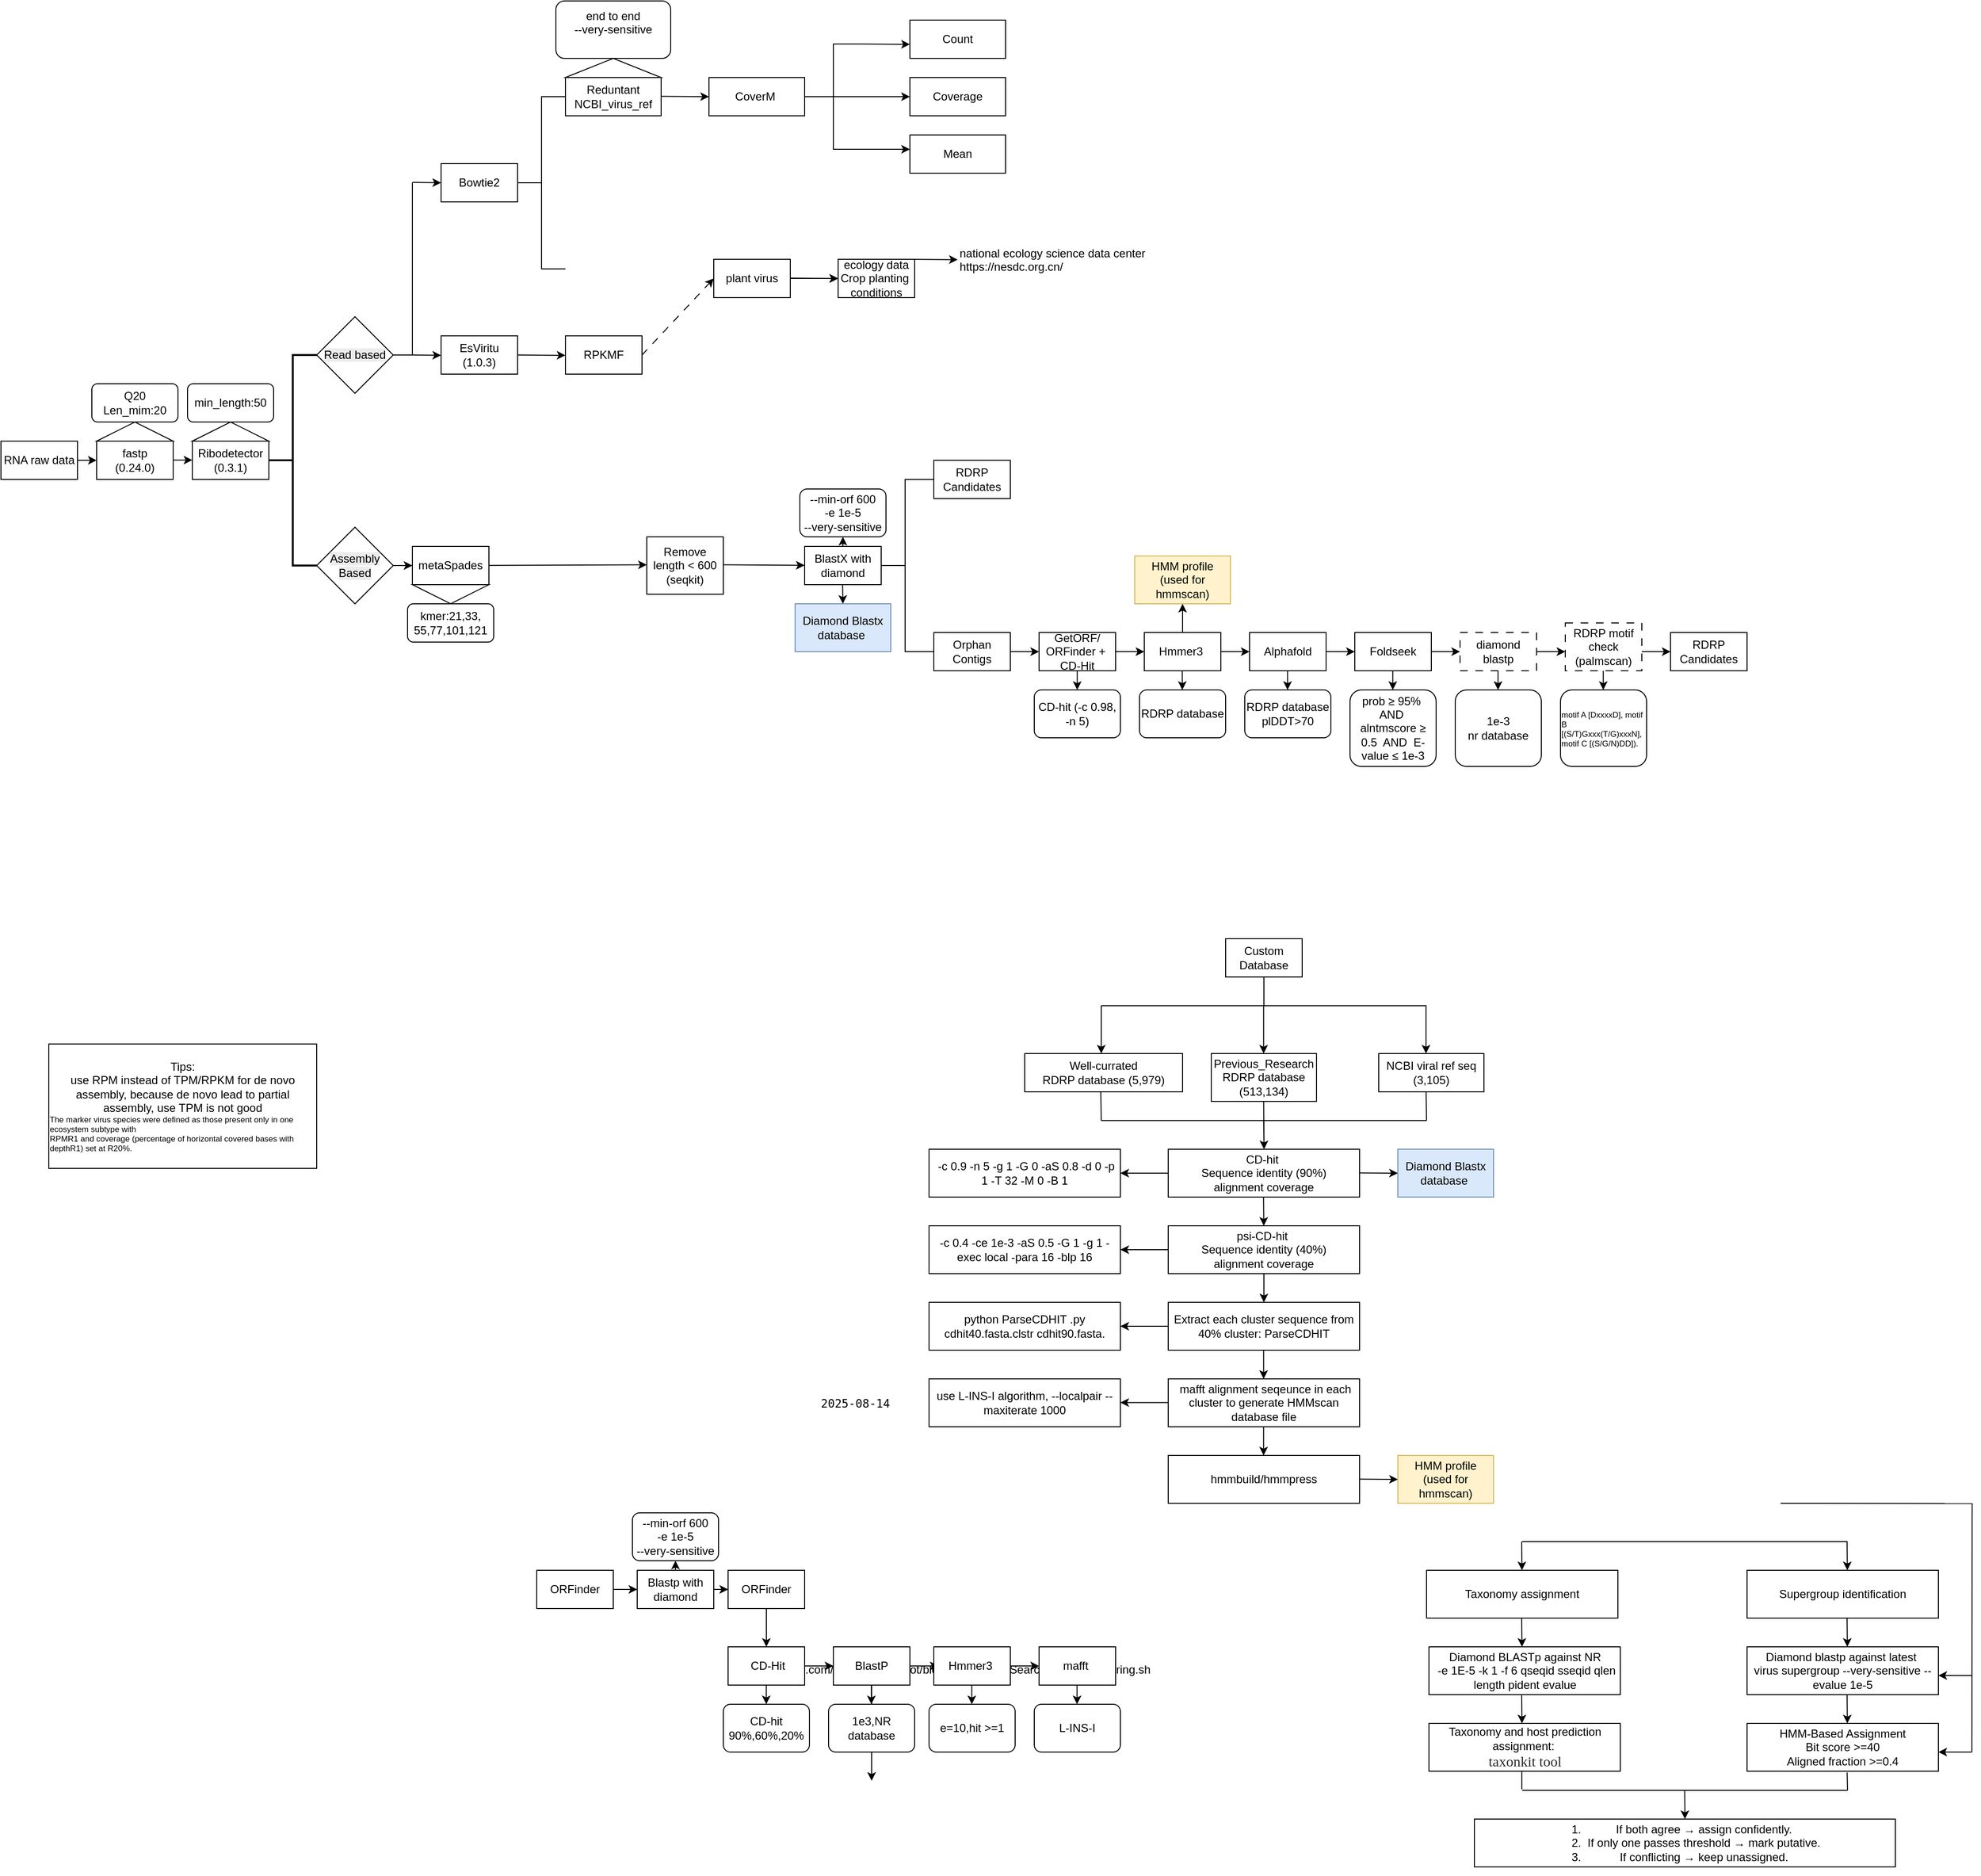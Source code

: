 <mxfile version="28.1.1">
  <diagram name="Page-1" id="d5VSCIzbNMDESyZ41HRd">
    <mxGraphModel dx="935" dy="1603" grid="1" gridSize="10" guides="1" tooltips="1" connect="1" arrows="1" fold="1" page="1" pageScale="1" pageWidth="850" pageHeight="1100" math="0" shadow="0">
      <root>
        <mxCell id="0" />
        <mxCell id="1" parent="0" />
        <mxCell id="M1uCpGNBb0KluPalSdDA-23" value="" style="strokeWidth=1;html=1;shape=mxgraph.flowchart.annotation_2;align=left;labelPosition=right;pointerEvents=1;" parent="1" vertex="1">
          <mxGeometry x="945" y="100" width="60" height="180" as="geometry" />
        </mxCell>
        <mxCell id="2hq1q1hE4ae5PyoyzUcr-1" value="RNA raw data" style="rounded=0;whiteSpace=wrap;html=1;" parent="1" vertex="1">
          <mxGeometry x="30" y="60" width="80" height="40" as="geometry" />
        </mxCell>
        <mxCell id="3U4D3AY32I1sPScVAuO_-1" value="fastp&lt;div&gt;(0.24.0)&lt;/div&gt;" style="rounded=0;whiteSpace=wrap;html=1;" parent="1" vertex="1">
          <mxGeometry x="130" y="60" width="80" height="40" as="geometry" />
        </mxCell>
        <mxCell id="3U4D3AY32I1sPScVAuO_-2" value="" style="endArrow=classic;html=1;rounded=0;exitX=1;exitY=0.5;exitDx=0;exitDy=0;entryX=0;entryY=0.5;entryDx=0;entryDy=0;" parent="1" source="2hq1q1hE4ae5PyoyzUcr-1" target="3U4D3AY32I1sPScVAuO_-1" edge="1">
          <mxGeometry width="50" height="50" relative="1" as="geometry">
            <mxPoint x="350" y="270" as="sourcePoint" />
            <mxPoint x="400" y="220" as="targetPoint" />
          </mxGeometry>
        </mxCell>
        <mxCell id="3U4D3AY32I1sPScVAuO_-4" value="&lt;span style=&quot;background-color: transparent; color: light-dark(rgb(0, 0, 0), rgb(255, 255, 255));&quot;&gt;Q20&lt;/span&gt;&lt;div&gt;Len_mim:20&lt;/div&gt;" style="rounded=1;whiteSpace=wrap;html=1;" parent="1" vertex="1">
          <mxGeometry x="125" width="90" height="40" as="geometry" />
        </mxCell>
        <mxCell id="3U4D3AY32I1sPScVAuO_-6" value="" style="triangle;whiteSpace=wrap;html=1;rotation=-90;" parent="1" vertex="1">
          <mxGeometry x="160" y="10" width="20" height="80" as="geometry" />
        </mxCell>
        <mxCell id="mpjd_PZbwG2OVMUTGQUJ-1" value="" style="endArrow=classic;html=1;rounded=0;exitX=1;exitY=0.5;exitDx=0;exitDy=0;entryX=0;entryY=0.5;entryDx=0;entryDy=0;" parent="1" edge="1">
          <mxGeometry width="50" height="50" relative="1" as="geometry">
            <mxPoint x="210" y="79.81" as="sourcePoint" />
            <mxPoint x="230" y="79.81" as="targetPoint" />
          </mxGeometry>
        </mxCell>
        <mxCell id="mpjd_PZbwG2OVMUTGQUJ-2" value="Ribodetector&lt;div&gt;(0.3.1)&lt;/div&gt;" style="rounded=0;whiteSpace=wrap;html=1;" parent="1" vertex="1">
          <mxGeometry x="230" y="60" width="80" height="40" as="geometry" />
        </mxCell>
        <mxCell id="mpjd_PZbwG2OVMUTGQUJ-3" value="min_length:50" style="rounded=1;whiteSpace=wrap;html=1;" parent="1" vertex="1">
          <mxGeometry x="225" width="90" height="40" as="geometry" />
        </mxCell>
        <mxCell id="mpjd_PZbwG2OVMUTGQUJ-4" value="" style="triangle;whiteSpace=wrap;html=1;rotation=-90;" parent="1" vertex="1">
          <mxGeometry x="260" y="10" width="20" height="80" as="geometry" />
        </mxCell>
        <mxCell id="mpjd_PZbwG2OVMUTGQUJ-28" value="" style="strokeWidth=2;html=1;shape=mxgraph.flowchart.annotation_2;align=left;labelPosition=right;pointerEvents=1;" parent="1" vertex="1">
          <mxGeometry x="310" y="-30" width="50" height="220" as="geometry" />
        </mxCell>
        <mxCell id="mpjd_PZbwG2OVMUTGQUJ-31" value="&lt;meta charset=&quot;utf-8&quot;&gt;&lt;span style=&quot;color: rgb(0, 0, 0); font-family: Helvetica; font-size: 12px; font-style: normal; font-variant-ligatures: normal; font-variant-caps: normal; font-weight: 400; letter-spacing: normal; orphans: 2; text-align: center; text-indent: 0px; text-transform: none; widows: 2; word-spacing: 0px; -webkit-text-stroke-width: 0px; white-space: normal; background-color: rgb(236, 236, 236); text-decoration-thickness: initial; text-decoration-style: initial; text-decoration-color: initial; display: inline !important; float: none;&quot;&gt;Read based&lt;/span&gt;" style="rhombus;whiteSpace=wrap;html=1;" parent="1" vertex="1">
          <mxGeometry x="360" y="-70" width="80" height="80" as="geometry" />
        </mxCell>
        <mxCell id="mpjd_PZbwG2OVMUTGQUJ-32" value="EsViritu&lt;div&gt;(1.0.3)&lt;/div&gt;" style="rounded=0;whiteSpace=wrap;html=1;" parent="1" vertex="1">
          <mxGeometry x="490" y="-50" width="80" height="40" as="geometry" />
        </mxCell>
        <mxCell id="mpjd_PZbwG2OVMUTGQUJ-36" value="Bowtie2" style="rounded=0;whiteSpace=wrap;html=1;" parent="1" vertex="1">
          <mxGeometry x="490" y="-230" width="80" height="40" as="geometry" />
        </mxCell>
        <mxCell id="mpjd_PZbwG2OVMUTGQUJ-37" value="&lt;div&gt;end to end&lt;/div&gt;--very-sensitive&lt;div&gt;&lt;br&gt;&lt;/div&gt;" style="rounded=1;whiteSpace=wrap;html=1;" parent="1" vertex="1">
          <mxGeometry x="610" y="-400" width="120" height="60" as="geometry" />
        </mxCell>
        <mxCell id="mpjd_PZbwG2OVMUTGQUJ-38" value="" style="triangle;whiteSpace=wrap;html=1;rotation=-90;" parent="1" vertex="1">
          <mxGeometry x="660" y="-380" width="20" height="100" as="geometry" />
        </mxCell>
        <mxCell id="mpjd_PZbwG2OVMUTGQUJ-39" value="" style="strokeWidth=1;html=1;shape=mxgraph.flowchart.annotation_2;align=left;labelPosition=right;pointerEvents=1;" parent="1" vertex="1">
          <mxGeometry x="570" y="-300" width="50" height="180" as="geometry" />
        </mxCell>
        <mxCell id="mpjd_PZbwG2OVMUTGQUJ-40" value="Reduntant&lt;div&gt;NCBI_virus_ref&lt;/div&gt;" style="rounded=0;whiteSpace=wrap;html=1;" parent="1" vertex="1">
          <mxGeometry x="620" y="-320" width="100" height="40" as="geometry" />
        </mxCell>
        <mxCell id="M1uCpGNBb0KluPalSdDA-1" value="&lt;span style=&quot;color: rgb(0, 0, 0); font-family: Helvetica; font-size: 12px; font-style: normal; font-variant-ligatures: normal; font-variant-caps: normal; font-weight: 400; letter-spacing: normal; orphans: 2; text-align: center; text-indent: 0px; text-transform: none; widows: 2; word-spacing: 0px; -webkit-text-stroke-width: 0px; white-space: normal; background-color: rgb(236, 236, 236); text-decoration-thickness: initial; text-decoration-style: initial; text-decoration-color: initial; float: none; display: inline !important;&quot;&gt;Assembly&lt;/span&gt;&lt;div&gt;&lt;span style=&quot;color: rgb(0, 0, 0); font-family: Helvetica; font-size: 12px; font-style: normal; font-variant-ligatures: normal; font-variant-caps: normal; font-weight: 400; letter-spacing: normal; orphans: 2; text-align: center; text-indent: 0px; text-transform: none; widows: 2; word-spacing: 0px; -webkit-text-stroke-width: 0px; white-space: normal; background-color: rgb(236, 236, 236); text-decoration-thickness: initial; text-decoration-style: initial; text-decoration-color: initial; float: none; display: inline !important;&quot;&gt;Based&lt;/span&gt;&lt;/div&gt;" style="rhombus;whiteSpace=wrap;html=1;" parent="1" vertex="1">
          <mxGeometry x="360" y="150" width="80" height="80" as="geometry" />
        </mxCell>
        <mxCell id="M1uCpGNBb0KluPalSdDA-2" value="metaSpades" style="rounded=0;whiteSpace=wrap;html=1;" parent="1" vertex="1">
          <mxGeometry x="460" y="170" width="80" height="40" as="geometry" />
        </mxCell>
        <mxCell id="M1uCpGNBb0KluPalSdDA-4" value="" style="endArrow=classic;html=1;rounded=0;exitX=1;exitY=0.5;exitDx=0;exitDy=0;entryX=0;entryY=0.5;entryDx=0;entryDy=0;" parent="1" edge="1">
          <mxGeometry width="50" height="50" relative="1" as="geometry">
            <mxPoint x="440" y="190" as="sourcePoint" />
            <mxPoint x="460" y="190" as="targetPoint" />
          </mxGeometry>
        </mxCell>
        <mxCell id="M1uCpGNBb0KluPalSdDA-5" value="kmer:21,33,&lt;div&gt;55,77,101,121&lt;/div&gt;" style="rounded=1;whiteSpace=wrap;html=1;" parent="1" vertex="1">
          <mxGeometry x="455" y="230" width="90" height="40" as="geometry" />
        </mxCell>
        <mxCell id="M1uCpGNBb0KluPalSdDA-6" value="" style="triangle;whiteSpace=wrap;html=1;rotation=90;" parent="1" vertex="1">
          <mxGeometry x="490" y="180" width="20" height="80" as="geometry" />
        </mxCell>
        <mxCell id="M1uCpGNBb0KluPalSdDA-15" value="" style="endArrow=classic;html=1;rounded=0;" parent="1" edge="1" source="M1uCpGNBb0KluPalSdDA-2">
          <mxGeometry width="50" height="50" relative="1" as="geometry">
            <mxPoint x="605" y="189.26" as="sourcePoint" />
            <mxPoint x="705" y="189.26" as="targetPoint" />
          </mxGeometry>
        </mxCell>
        <mxCell id="M1uCpGNBb0KluPalSdDA-16" value="BlastX with diamond" style="rounded=0;whiteSpace=wrap;html=1;" parent="1" vertex="1">
          <mxGeometry x="870" y="170" width="80" height="40" as="geometry" />
        </mxCell>
        <mxCell id="M1uCpGNBb0KluPalSdDA-17" value="--min-orf 600&lt;div&gt;-e 1e-5&lt;/div&gt;&lt;div&gt;--very-sensitive&lt;/div&gt;" style="rounded=1;whiteSpace=wrap;html=1;" parent="1" vertex="1">
          <mxGeometry x="865" y="110" width="90" height="50" as="geometry" />
        </mxCell>
        <mxCell id="M1uCpGNBb0KluPalSdDA-18" value="" style="endArrow=classic;html=1;rounded=0;entryX=0.5;entryY=1;entryDx=0;entryDy=0;exitX=0.5;exitY=0;exitDx=0;exitDy=0;" parent="1" target="M1uCpGNBb0KluPalSdDA-17" edge="1">
          <mxGeometry width="50" height="50" relative="1" as="geometry">
            <mxPoint x="910" y="170" as="sourcePoint" />
            <mxPoint x="1010" y="200" as="targetPoint" />
          </mxGeometry>
        </mxCell>
        <mxCell id="M1uCpGNBb0KluPalSdDA-24" value="RDRP Candidates" style="rounded=0;whiteSpace=wrap;html=1;" parent="1" vertex="1">
          <mxGeometry x="1005" y="80" width="80" height="40" as="geometry" />
        </mxCell>
        <mxCell id="M1uCpGNBb0KluPalSdDA-25" value="Orphan Contigs" style="rounded=0;whiteSpace=wrap;html=1;" parent="1" vertex="1">
          <mxGeometry x="1005" y="260" width="80" height="40" as="geometry" />
        </mxCell>
        <mxCell id="M1uCpGNBb0KluPalSdDA-27" value="" style="endArrow=classic;html=1;rounded=0;exitX=1;exitY=0.5;exitDx=0;exitDy=0;" parent="1" edge="1">
          <mxGeometry width="50" height="50" relative="1" as="geometry">
            <mxPoint x="1085" y="280" as="sourcePoint" />
            <mxPoint x="1115" y="280" as="targetPoint" />
          </mxGeometry>
        </mxCell>
        <mxCell id="0CakbcepppxWFJiGsruR-1" value="GetORF/&lt;div&gt;&lt;span style=&quot;background-color: transparent; color: light-dark(rgb(0, 0, 0), rgb(255, 255, 255));&quot;&gt;ORFinder +&amp;nbsp;&lt;/span&gt;&lt;div&gt;&lt;div&gt;CD-Hit&lt;/div&gt;&lt;/div&gt;&lt;/div&gt;" style="rounded=0;whiteSpace=wrap;html=1;" parent="1" vertex="1">
          <mxGeometry x="1115" y="260" width="80" height="40" as="geometry" />
        </mxCell>
        <mxCell id="0CakbcepppxWFJiGsruR-3" value="CD-hit (-c 0.98, -n 5)" style="rounded=1;whiteSpace=wrap;html=1;" parent="1" vertex="1">
          <mxGeometry x="1110" y="320" width="90" height="50" as="geometry" />
        </mxCell>
        <mxCell id="0CakbcepppxWFJiGsruR-4" value="" style="endArrow=classic;html=1;rounded=0;exitX=0.5;exitY=0;exitDx=0;exitDy=0;" parent="1" edge="1">
          <mxGeometry width="50" height="50" relative="1" as="geometry">
            <mxPoint x="1154.88" y="300" as="sourcePoint" />
            <mxPoint x="1154.88" y="320" as="targetPoint" />
          </mxGeometry>
        </mxCell>
        <mxCell id="0CakbcepppxWFJiGsruR-5" value="Hmmer3&amp;nbsp;" style="rounded=0;whiteSpace=wrap;html=1;" parent="1" vertex="1">
          <mxGeometry x="1225" y="260" width="80" height="40" as="geometry" />
        </mxCell>
        <mxCell id="0CakbcepppxWFJiGsruR-6" value="" style="endArrow=classic;html=1;rounded=0;exitX=1;exitY=0.5;exitDx=0;exitDy=0;" parent="1" edge="1">
          <mxGeometry width="50" height="50" relative="1" as="geometry">
            <mxPoint x="1195" y="280" as="sourcePoint" />
            <mxPoint x="1225" y="280" as="targetPoint" />
          </mxGeometry>
        </mxCell>
        <mxCell id="0CakbcepppxWFJiGsruR-7" value="" style="endArrow=classic;html=1;rounded=0;exitX=0.5;exitY=0;exitDx=0;exitDy=0;" parent="1" edge="1">
          <mxGeometry width="50" height="50" relative="1" as="geometry">
            <mxPoint x="1264.71" y="300" as="sourcePoint" />
            <mxPoint x="1264.71" y="320" as="targetPoint" />
          </mxGeometry>
        </mxCell>
        <mxCell id="0CakbcepppxWFJiGsruR-8" value="RDRP database" style="rounded=1;whiteSpace=wrap;html=1;" parent="1" vertex="1">
          <mxGeometry x="1220" y="320" width="90" height="50" as="geometry" />
        </mxCell>
        <mxCell id="0CakbcepppxWFJiGsruR-9" value="Alphafold" style="rounded=0;whiteSpace=wrap;html=1;" parent="1" vertex="1">
          <mxGeometry x="1335" y="260" width="80" height="40" as="geometry" />
        </mxCell>
        <mxCell id="0CakbcepppxWFJiGsruR-10" value="" style="endArrow=classic;html=1;rounded=0;exitX=1;exitY=0.5;exitDx=0;exitDy=0;" parent="1" edge="1">
          <mxGeometry width="50" height="50" relative="1" as="geometry">
            <mxPoint x="1305" y="280" as="sourcePoint" />
            <mxPoint x="1335" y="280" as="targetPoint" />
          </mxGeometry>
        </mxCell>
        <mxCell id="0CakbcepppxWFJiGsruR-11" value="" style="endArrow=classic;html=1;rounded=0;exitX=0.5;exitY=0;exitDx=0;exitDy=0;" parent="1" edge="1">
          <mxGeometry width="50" height="50" relative="1" as="geometry">
            <mxPoint x="1374.71" y="300" as="sourcePoint" />
            <mxPoint x="1374.71" y="320" as="targetPoint" />
          </mxGeometry>
        </mxCell>
        <mxCell id="0CakbcepppxWFJiGsruR-12" value="RDRP database&lt;div&gt;plDDT&amp;gt;70&lt;/div&gt;" style="rounded=1;whiteSpace=wrap;html=1;" parent="1" vertex="1">
          <mxGeometry x="1330" y="320" width="90" height="50" as="geometry" />
        </mxCell>
        <mxCell id="0CakbcepppxWFJiGsruR-13" value="" style="endArrow=classic;html=1;rounded=0;exitX=1;exitY=0.5;exitDx=0;exitDy=0;" parent="1" edge="1">
          <mxGeometry width="50" height="50" relative="1" as="geometry">
            <mxPoint x="1415" y="280" as="sourcePoint" />
            <mxPoint x="1445" y="280" as="targetPoint" />
          </mxGeometry>
        </mxCell>
        <mxCell id="0CakbcepppxWFJiGsruR-14" value="Foldseek" style="rounded=0;whiteSpace=wrap;html=1;" parent="1" vertex="1">
          <mxGeometry x="1445" y="260" width="80" height="40" as="geometry" />
        </mxCell>
        <mxCell id="0CakbcepppxWFJiGsruR-17" value="" style="endArrow=classic;html=1;rounded=0;exitX=0.5;exitY=0;exitDx=0;exitDy=0;" parent="1" edge="1">
          <mxGeometry width="50" height="50" relative="1" as="geometry">
            <mxPoint x="1484.71" y="300" as="sourcePoint" />
            <mxPoint x="1484.71" y="320" as="targetPoint" />
          </mxGeometry>
        </mxCell>
        <mxCell id="0CakbcepppxWFJiGsruR-18" value="&lt;span style=&quot;text-align: left;&quot;&gt;prob ≥ 95%&amp;nbsp; AND&amp;nbsp; alntmscore ≥ 0.5&amp;nbsp; AND&amp;nbsp; E-value ≤ 1e-3&lt;/span&gt;" style="rounded=1;whiteSpace=wrap;html=1;" parent="1" vertex="1">
          <mxGeometry x="1440" y="320" width="90" height="80" as="geometry" />
        </mxCell>
        <mxCell id="0CakbcepppxWFJiGsruR-19" value="" style="endArrow=classic;html=1;rounded=0;exitX=1;exitY=0.5;exitDx=0;exitDy=0;" parent="1" edge="1">
          <mxGeometry width="50" height="50" relative="1" as="geometry">
            <mxPoint x="1525" y="280" as="sourcePoint" />
            <mxPoint x="1555" y="280" as="targetPoint" />
          </mxGeometry>
        </mxCell>
        <mxCell id="0CakbcepppxWFJiGsruR-20" value="diamond&lt;div&gt;blastp&lt;/div&gt;" style="rounded=0;whiteSpace=wrap;html=1;dashed=1;dashPattern=8 8;" parent="1" vertex="1">
          <mxGeometry x="1555" y="260" width="80" height="40" as="geometry" />
        </mxCell>
        <mxCell id="0CakbcepppxWFJiGsruR-21" value="" style="endArrow=classic;html=1;rounded=0;exitX=0.5;exitY=0;exitDx=0;exitDy=0;" parent="1" edge="1">
          <mxGeometry width="50" height="50" relative="1" as="geometry">
            <mxPoint x="1594.71" y="300" as="sourcePoint" />
            <mxPoint x="1594.71" y="320" as="targetPoint" />
          </mxGeometry>
        </mxCell>
        <mxCell id="0CakbcepppxWFJiGsruR-22" value="&lt;span style=&quot;text-align: left;&quot;&gt;1e-3&lt;/span&gt;&lt;div&gt;&lt;span style=&quot;text-align: left;&quot;&gt;nr database&lt;/span&gt;&lt;/div&gt;" style="rounded=1;whiteSpace=wrap;html=1;" parent="1" vertex="1">
          <mxGeometry x="1550" y="320" width="90" height="80" as="geometry" />
        </mxCell>
        <mxCell id="0CakbcepppxWFJiGsruR-23" value="" style="endArrow=classic;html=1;rounded=0;exitX=1;exitY=0.5;exitDx=0;exitDy=0;" parent="1" edge="1">
          <mxGeometry width="50" height="50" relative="1" as="geometry">
            <mxPoint x="1635" y="280" as="sourcePoint" />
            <mxPoint x="1665" y="280" as="targetPoint" />
          </mxGeometry>
        </mxCell>
        <mxCell id="0CakbcepppxWFJiGsruR-24" value="RDRP motif check&lt;div&gt;(palmscan)&lt;/div&gt;" style="rounded=0;whiteSpace=wrap;html=1;dashed=1;dashPattern=8 8;" parent="1" vertex="1">
          <mxGeometry x="1665" y="250" width="80" height="50" as="geometry" />
        </mxCell>
        <mxCell id="0CakbcepppxWFJiGsruR-25" value="" style="endArrow=classic;html=1;rounded=0;exitX=0.5;exitY=0;exitDx=0;exitDy=0;" parent="1" edge="1">
          <mxGeometry width="50" height="50" relative="1" as="geometry">
            <mxPoint x="1704.71" y="300" as="sourcePoint" />
            <mxPoint x="1704.71" y="320" as="targetPoint" />
          </mxGeometry>
        </mxCell>
        <mxCell id="0CakbcepppxWFJiGsruR-26" value="&lt;p style=&quot;margin: 0px; font-variant-numeric: normal; font-variant-east-asian: normal; font-variant-alternates: normal; font-size-adjust: none; font-kerning: auto; font-optical-sizing: auto; font-feature-settings: normal; font-variation-settings: normal; font-variant-position: normal; font-variant-emoji: normal; font-stretch: normal; font-size: 8.5px; line-height: normal; text-align: start;&quot; class=&quot;p1&quot;&gt;motif A [DxxxxD], motif B [(S/T)Gxxx(T/G)xxxN], motif C [(S/G/N)DD]).&lt;/p&gt;" style="rounded=1;whiteSpace=wrap;html=1;" parent="1" vertex="1">
          <mxGeometry x="1660" y="320" width="90" height="80" as="geometry" />
        </mxCell>
        <mxCell id="1CzcoiM6m79WCnnG3GS5-1" value="RDRP Candidates" style="rounded=0;whiteSpace=wrap;html=1;" parent="1" vertex="1">
          <mxGeometry x="1775" y="260" width="80" height="40" as="geometry" />
        </mxCell>
        <mxCell id="1CzcoiM6m79WCnnG3GS5-3" value="" style="endArrow=classic;html=1;rounded=0;exitX=1;exitY=0.5;exitDx=0;exitDy=0;" parent="1" edge="1">
          <mxGeometry width="50" height="50" relative="1" as="geometry">
            <mxPoint x="1745" y="280" as="sourcePoint" />
            <mxPoint x="1775" y="280" as="targetPoint" />
          </mxGeometry>
        </mxCell>
        <UserObject label="https://github.com/alibaba/LucaProt/blob/master/ClstrSearch/cluster/clustering.sh" link="https://github.com/alibaba/LucaProt/blob/master/ClstrSearch/cluster/clustering.sh" id="1CzcoiM6m79WCnnG3GS5-4">
          <mxCell style="text;whiteSpace=wrap;html=1;" parent="1" vertex="1">
            <mxGeometry x="800" y="1330" width="460" height="40" as="geometry" />
          </mxCell>
        </UserObject>
        <mxCell id="HUlDQ5VoFlM1ivxALCAT-1" value="Tips:&lt;div&gt;use RPM instead of TPM/RPKM for de novo assembly, because de novo lead to partial assembly, use TPM is not good&lt;/div&gt;&lt;div&gt;&lt;p style=&quot;margin: 0px; font-variant-numeric: normal; font-variant-east-asian: normal; font-variant-alternates: normal; font-size-adjust: none; font-kerning: auto; font-optical-sizing: auto; font-feature-settings: normal; font-variation-settings: normal; font-variant-position: normal; font-variant-emoji: normal; font-stretch: normal; font-size: 8.5px; line-height: normal; text-align: start;&quot; class=&quot;p1&quot;&gt;The marker virus species were defined as those present only in one ecosystem subtype with&lt;/p&gt;&lt;p style=&quot;margin: 0px; font-variant-numeric: normal; font-variant-east-asian: normal; font-variant-alternates: normal; font-size-adjust: none; font-kerning: auto; font-optical-sizing: auto; font-feature-settings: normal; font-variation-settings: normal; font-variant-position: normal; font-variant-emoji: normal; font-stretch: normal; font-size: 8.5px; line-height: normal; text-align: start;&quot; class=&quot;p1&quot;&gt;RPMR1 and coverage (percentage of horizontal covered bases with depthR1) set at R20%.&lt;/p&gt;&lt;/div&gt;" style="rounded=0;whiteSpace=wrap;html=1;" parent="1" vertex="1">
          <mxGeometry x="80" y="690" width="280" height="130" as="geometry" />
        </mxCell>
        <mxCell id="HUlDQ5VoFlM1ivxALCAT-2" value="&lt;div&gt;&lt;span style=&quot;background-color: transparent; color: light-dark(rgb(0, 0, 0), rgb(255, 255, 255));&quot;&gt;ORFinder&lt;/span&gt;&lt;/div&gt;" style="rounded=0;whiteSpace=wrap;html=1;" parent="1" vertex="1">
          <mxGeometry x="590" y="1240" width="80" height="40" as="geometry" />
        </mxCell>
        <mxCell id="HUlDQ5VoFlM1ivxALCAT-4" value="Blastp with diamond" style="rounded=0;whiteSpace=wrap;html=1;" parent="1" vertex="1">
          <mxGeometry x="695" y="1240" width="80" height="40" as="geometry" />
        </mxCell>
        <mxCell id="HUlDQ5VoFlM1ivxALCAT-5" value="" style="endArrow=classic;html=1;rounded=0;entryX=0.5;entryY=1;entryDx=0;entryDy=0;exitX=0.5;exitY=0;exitDx=0;exitDy=0;" parent="1" edge="1">
          <mxGeometry width="50" height="50" relative="1" as="geometry">
            <mxPoint x="735" y="1240" as="sourcePoint" />
            <mxPoint x="735" y="1230" as="targetPoint" />
          </mxGeometry>
        </mxCell>
        <mxCell id="HUlDQ5VoFlM1ivxALCAT-6" value="" style="endArrow=classic;html=1;rounded=0;exitX=1;exitY=0;exitDx=0;exitDy=0;exitPerimeter=0;entryX=0;entryY=0.5;entryDx=0;entryDy=0;" parent="1" target="HUlDQ5VoFlM1ivxALCAT-4" edge="1">
          <mxGeometry width="50" height="50" relative="1" as="geometry">
            <mxPoint x="670" y="1260" as="sourcePoint" />
            <mxPoint x="780" y="1260" as="targetPoint" />
          </mxGeometry>
        </mxCell>
        <mxCell id="HUlDQ5VoFlM1ivxALCAT-7" value="--min-orf 600&lt;div&gt;-e 1e-5&lt;/div&gt;&lt;div&gt;--very-sensitive&lt;/div&gt;" style="rounded=1;whiteSpace=wrap;html=1;" parent="1" vertex="1">
          <mxGeometry x="690" y="1180" width="90" height="50" as="geometry" />
        </mxCell>
        <mxCell id="HUlDQ5VoFlM1ivxALCAT-8" value="&lt;div&gt;&lt;span style=&quot;background-color: transparent; color: light-dark(rgb(0, 0, 0), rgb(255, 255, 255));&quot;&gt;ORFinder&lt;/span&gt;&lt;/div&gt;" style="rounded=0;whiteSpace=wrap;html=1;" parent="1" vertex="1">
          <mxGeometry x="790" y="1240" width="80" height="40" as="geometry" />
        </mxCell>
        <mxCell id="HUlDQ5VoFlM1ivxALCAT-9" value="" style="endArrow=classic;html=1;rounded=0;exitX=1;exitY=0;exitDx=0;exitDy=0;exitPerimeter=0;" parent="1" edge="1">
          <mxGeometry width="50" height="50" relative="1" as="geometry">
            <mxPoint x="775" y="1260" as="sourcePoint" />
            <mxPoint x="790" y="1260" as="targetPoint" />
          </mxGeometry>
        </mxCell>
        <mxCell id="HUlDQ5VoFlM1ivxALCAT-10" value="" style="endArrow=classic;html=1;rounded=0;exitX=0.5;exitY=1;exitDx=0;exitDy=0;entryX=0.5;entryY=0;entryDx=0;entryDy=0;" parent="1" source="HUlDQ5VoFlM1ivxALCAT-8" target="HUlDQ5VoFlM1ivxALCAT-11" edge="1">
          <mxGeometry width="50" height="50" relative="1" as="geometry">
            <mxPoint x="760" y="920" as="sourcePoint" />
            <mxPoint x="790" y="920" as="targetPoint" />
          </mxGeometry>
        </mxCell>
        <mxCell id="HUlDQ5VoFlM1ivxALCAT-11" value="&lt;span style=&quot;background-color: transparent; color: light-dark(rgb(0, 0, 0), rgb(255, 255, 255));&quot;&gt;&amp;nbsp;&lt;/span&gt;&lt;span style=&quot;background-color: transparent; color: light-dark(rgb(0, 0, 0), rgb(255, 255, 255));&quot;&gt;CD-Hit&lt;/span&gt;" style="rounded=0;whiteSpace=wrap;html=1;" parent="1" vertex="1">
          <mxGeometry x="790" y="1320" width="80" height="40" as="geometry" />
        </mxCell>
        <mxCell id="HUlDQ5VoFlM1ivxALCAT-12" value="CD-hit 90%,60%,20%" style="rounded=1;whiteSpace=wrap;html=1;" parent="1" vertex="1">
          <mxGeometry x="785" y="1380" width="90" height="50" as="geometry" />
        </mxCell>
        <mxCell id="HUlDQ5VoFlM1ivxALCAT-13" value="" style="endArrow=classic;html=1;rounded=0;exitX=0.5;exitY=0;exitDx=0;exitDy=0;" parent="1" edge="1">
          <mxGeometry width="50" height="50" relative="1" as="geometry">
            <mxPoint x="829.88" y="1360" as="sourcePoint" />
            <mxPoint x="829.88" y="1380" as="targetPoint" />
          </mxGeometry>
        </mxCell>
        <mxCell id="HUlDQ5VoFlM1ivxALCAT-27" value="" style="edgeStyle=orthogonalEdgeStyle;rounded=0;orthogonalLoop=1;jettySize=auto;html=1;" parent="1" source="HUlDQ5VoFlM1ivxALCAT-14" edge="1">
          <mxGeometry relative="1" as="geometry">
            <mxPoint x="940" y="1460" as="targetPoint" />
          </mxGeometry>
        </mxCell>
        <mxCell id="HUlDQ5VoFlM1ivxALCAT-14" value="BlastP" style="rounded=0;whiteSpace=wrap;html=1;" parent="1" vertex="1">
          <mxGeometry x="900" y="1320" width="80" height="40" as="geometry" />
        </mxCell>
        <mxCell id="HUlDQ5VoFlM1ivxALCAT-15" value="" style="endArrow=classic;html=1;rounded=0;exitX=1;exitY=0.5;exitDx=0;exitDy=0;" parent="1" edge="1">
          <mxGeometry width="50" height="50" relative="1" as="geometry">
            <mxPoint x="870" y="1340" as="sourcePoint" />
            <mxPoint x="900" y="1340" as="targetPoint" />
          </mxGeometry>
        </mxCell>
        <mxCell id="HUlDQ5VoFlM1ivxALCAT-16" value="" style="endArrow=classic;html=1;rounded=0;exitX=0.5;exitY=0;exitDx=0;exitDy=0;" parent="1" edge="1">
          <mxGeometry width="50" height="50" relative="1" as="geometry">
            <mxPoint x="939.71" y="1360" as="sourcePoint" />
            <mxPoint x="939.71" y="1380" as="targetPoint" />
          </mxGeometry>
        </mxCell>
        <mxCell id="HUlDQ5VoFlM1ivxALCAT-17" value="1e3,NR database" style="rounded=1;whiteSpace=wrap;html=1;" parent="1" vertex="1">
          <mxGeometry x="895" y="1380" width="90" height="50" as="geometry" />
        </mxCell>
        <mxCell id="HUlDQ5VoFlM1ivxALCAT-18" value="" style="endArrow=classic;html=1;rounded=0;exitX=1;exitY=0.5;exitDx=0;exitDy=0;" parent="1" edge="1">
          <mxGeometry width="50" height="50" relative="1" as="geometry">
            <mxPoint x="980" y="1340" as="sourcePoint" />
            <mxPoint x="1010" y="1340" as="targetPoint" />
          </mxGeometry>
        </mxCell>
        <mxCell id="HUlDQ5VoFlM1ivxALCAT-19" value="Hmmer3&amp;nbsp;" style="rounded=0;whiteSpace=wrap;html=1;" parent="1" vertex="1">
          <mxGeometry x="1005" y="1320" width="80" height="40" as="geometry" />
        </mxCell>
        <mxCell id="HUlDQ5VoFlM1ivxALCAT-20" value="" style="endArrow=classic;html=1;rounded=0;exitX=0.5;exitY=0;exitDx=0;exitDy=0;" parent="1" edge="1">
          <mxGeometry width="50" height="50" relative="1" as="geometry">
            <mxPoint x="1044.71" y="1360" as="sourcePoint" />
            <mxPoint x="1044.71" y="1380" as="targetPoint" />
          </mxGeometry>
        </mxCell>
        <mxCell id="HUlDQ5VoFlM1ivxALCAT-21" value="e=10,hit &amp;gt;=1" style="rounded=1;whiteSpace=wrap;html=1;" parent="1" vertex="1">
          <mxGeometry x="1000" y="1380" width="90" height="50" as="geometry" />
        </mxCell>
        <mxCell id="HUlDQ5VoFlM1ivxALCAT-22" value="" style="endArrow=classic;html=1;rounded=0;exitX=1;exitY=0.5;exitDx=0;exitDy=0;" parent="1" edge="1">
          <mxGeometry width="50" height="50" relative="1" as="geometry">
            <mxPoint x="1085" y="1340" as="sourcePoint" />
            <mxPoint x="1115" y="1340" as="targetPoint" />
          </mxGeometry>
        </mxCell>
        <mxCell id="HUlDQ5VoFlM1ivxALCAT-23" value="mafft&amp;nbsp;" style="rounded=0;whiteSpace=wrap;html=1;" parent="1" vertex="1">
          <mxGeometry x="1115" y="1320" width="80" height="40" as="geometry" />
        </mxCell>
        <mxCell id="HUlDQ5VoFlM1ivxALCAT-24" value="" style="endArrow=classic;html=1;rounded=0;exitX=0.5;exitY=0;exitDx=0;exitDy=0;" parent="1" edge="1">
          <mxGeometry width="50" height="50" relative="1" as="geometry">
            <mxPoint x="1154.71" y="1360" as="sourcePoint" />
            <mxPoint x="1154.71" y="1380" as="targetPoint" />
          </mxGeometry>
        </mxCell>
        <mxCell id="HUlDQ5VoFlM1ivxALCAT-25" value="&amp;nbsp;L-INS-I&amp;nbsp;" style="rounded=1;whiteSpace=wrap;html=1;" parent="1" vertex="1">
          <mxGeometry x="1110" y="1380" width="90" height="50" as="geometry" />
        </mxCell>
        <mxCell id="HUlDQ5VoFlM1ivxALCAT-26" value="&lt;pre style=&quot;color: rgb(0, 0, 0); font-style: normal; font-variant-ligatures: normal; font-variant-caps: normal; font-weight: 400; letter-spacing: normal; orphans: 2; text-align: start; text-indent: 0px; text-transform: none; widows: 2; word-spacing: 0px; -webkit-text-stroke-width: 0px; text-decoration-thickness: initial; text-decoration-style: initial; text-decoration-color: initial;&quot;&gt;2025-08-14&lt;/pre&gt;" style="text;whiteSpace=wrap;html=1;" parent="1" vertex="1">
          <mxGeometry x="885" y="1040" width="110" height="60" as="geometry" />
        </mxCell>
        <mxCell id="AKONmHxtGDNVBENvVW5_-2" value="Custom Database" style="rounded=0;whiteSpace=wrap;html=1;" parent="1" vertex="1">
          <mxGeometry x="1310" y="580" width="80" height="40" as="geometry" />
        </mxCell>
        <mxCell id="AKONmHxtGDNVBENvVW5_-3" value="" style="endArrow=classic;html=1;rounded=0;exitX=0.5;exitY=1;exitDx=0;exitDy=0;" parent="1" edge="1">
          <mxGeometry width="50" height="50" relative="1" as="geometry">
            <mxPoint x="1180" y="650" as="sourcePoint" />
            <mxPoint x="1180" y="700" as="targetPoint" />
          </mxGeometry>
        </mxCell>
        <mxCell id="AKONmHxtGDNVBENvVW5_-4" value="" style="endArrow=none;html=1;rounded=0;" parent="1" edge="1">
          <mxGeometry width="50" height="50" relative="1" as="geometry">
            <mxPoint x="1350" y="650" as="sourcePoint" />
            <mxPoint x="1350" y="620" as="targetPoint" />
          </mxGeometry>
        </mxCell>
        <mxCell id="AKONmHxtGDNVBENvVW5_-5" value="" style="endArrow=none;html=1;rounded=0;" parent="1" edge="1">
          <mxGeometry width="50" height="50" relative="1" as="geometry">
            <mxPoint x="1180" y="650" as="sourcePoint" />
            <mxPoint x="1520" y="650" as="targetPoint" />
          </mxGeometry>
        </mxCell>
        <mxCell id="AKONmHxtGDNVBENvVW5_-7" value="" style="endArrow=classic;html=1;rounded=0;exitX=0.5;exitY=1;exitDx=0;exitDy=0;" parent="1" edge="1">
          <mxGeometry width="50" height="50" relative="1" as="geometry">
            <mxPoint x="1349.71" y="650" as="sourcePoint" />
            <mxPoint x="1349.71" y="700" as="targetPoint" />
          </mxGeometry>
        </mxCell>
        <mxCell id="AKONmHxtGDNVBENvVW5_-8" value="" style="endArrow=classic;html=1;rounded=0;exitX=0.5;exitY=1;exitDx=0;exitDy=0;" parent="1" edge="1">
          <mxGeometry width="50" height="50" relative="1" as="geometry">
            <mxPoint x="1519.43" y="650" as="sourcePoint" />
            <mxPoint x="1519.43" y="700" as="targetPoint" />
          </mxGeometry>
        </mxCell>
        <mxCell id="AKONmHxtGDNVBENvVW5_-9" value="Previous_R&lt;span style=&quot;background-color: transparent; color: light-dark(rgb(0, 0, 0), rgb(255, 255, 255));&quot;&gt;esearch&lt;/span&gt;&lt;div&gt;&lt;div&gt;RDRP database&lt;/div&gt;&lt;/div&gt;&lt;div&gt;(513,134)&lt;/div&gt;" style="rounded=0;whiteSpace=wrap;html=1;" parent="1" vertex="1">
          <mxGeometry x="1295" y="700" width="110" height="50" as="geometry" />
        </mxCell>
        <mxCell id="AKONmHxtGDNVBENvVW5_-10" value="NCBI viral ref seq&lt;div&gt;(3,105)&lt;/div&gt;" style="rounded=0;whiteSpace=wrap;html=1;" parent="1" vertex="1">
          <mxGeometry x="1470" y="700" width="110" height="40" as="geometry" />
        </mxCell>
        <mxCell id="AKONmHxtGDNVBENvVW5_-12" value="Well-currated&lt;div&gt;RDRP database (5,979)&lt;/div&gt;" style="rounded=0;whiteSpace=wrap;html=1;" parent="1" vertex="1">
          <mxGeometry x="1100" y="700" width="165" height="40" as="geometry" />
        </mxCell>
        <mxCell id="AKONmHxtGDNVBENvVW5_-14" value="" style="endArrow=none;html=1;rounded=0;" parent="1" edge="1">
          <mxGeometry width="50" height="50" relative="1" as="geometry">
            <mxPoint x="1180" y="770" as="sourcePoint" />
            <mxPoint x="1179.52" y="740" as="targetPoint" />
          </mxGeometry>
        </mxCell>
        <mxCell id="AKONmHxtGDNVBENvVW5_-15" value="" style="endArrow=none;html=1;rounded=0;" parent="1" edge="1">
          <mxGeometry width="50" height="50" relative="1" as="geometry">
            <mxPoint x="1350" y="790" as="sourcePoint" />
            <mxPoint x="1349.76" y="750" as="targetPoint" />
          </mxGeometry>
        </mxCell>
        <mxCell id="AKONmHxtGDNVBENvVW5_-16" value="" style="endArrow=none;html=1;rounded=0;" parent="1" edge="1">
          <mxGeometry width="50" height="50" relative="1" as="geometry">
            <mxPoint x="1520" y="770" as="sourcePoint" />
            <mxPoint x="1519.52" y="740" as="targetPoint" />
          </mxGeometry>
        </mxCell>
        <mxCell id="AKONmHxtGDNVBENvVW5_-17" value="" style="endArrow=none;html=1;rounded=0;" parent="1" edge="1">
          <mxGeometry width="50" height="50" relative="1" as="geometry">
            <mxPoint x="1180" y="770" as="sourcePoint" />
            <mxPoint x="1520" y="770" as="targetPoint" />
          </mxGeometry>
        </mxCell>
        <mxCell id="AKONmHxtGDNVBENvVW5_-18" value="" style="endArrow=classic;html=1;rounded=0;exitX=0.5;exitY=1;exitDx=0;exitDy=0;" parent="1" edge="1">
          <mxGeometry width="50" height="50" relative="1" as="geometry">
            <mxPoint x="1349.86" y="770" as="sourcePoint" />
            <mxPoint x="1350.15" y="800" as="targetPoint" />
          </mxGeometry>
        </mxCell>
        <mxCell id="AKONmHxtGDNVBENvVW5_-19" value="CD-hit&amp;nbsp;&lt;div&gt;Sequence identity (90%)&lt;/div&gt;&lt;div&gt;alignment coverage&lt;/div&gt;" style="rounded=0;whiteSpace=wrap;html=1;" parent="1" vertex="1">
          <mxGeometry x="1250" y="800" width="200" height="50" as="geometry" />
        </mxCell>
        <mxCell id="AKONmHxtGDNVBENvVW5_-20" value="" style="endArrow=classic;html=1;rounded=0;exitX=0.5;exitY=1;exitDx=0;exitDy=0;" parent="1" edge="1">
          <mxGeometry width="50" height="50" relative="1" as="geometry">
            <mxPoint x="1619.44" y="1210" as="sourcePoint" />
            <mxPoint x="1619.73" y="1240" as="targetPoint" />
          </mxGeometry>
        </mxCell>
        <mxCell id="AKONmHxtGDNVBENvVW5_-23" value="Diamond BLASTp against NR&lt;div&gt;&amp;nbsp;-e 1E-5 -k 1&amp;nbsp;&lt;span style=&quot;background-color: transparent; color: light-dark(rgb(0, 0, 0), rgb(255, 255, 255));&quot;&gt;-f 6 qseqid sseqid qlen length pident evalue&lt;/span&gt;&lt;/div&gt;" style="rounded=0;whiteSpace=wrap;html=1;" parent="1" vertex="1">
          <mxGeometry x="1522.5" y="1320" width="200" height="50" as="geometry" />
        </mxCell>
        <mxCell id="AKONmHxtGDNVBENvVW5_-25" value="Taxonomy and host prediction assignment:&amp;nbsp;&lt;div&gt;&lt;span style=&quot;color: rgb(42, 42, 42); font-family: Merriweather, serif; font-size: 15px; text-align: start; background-color: rgb(255, 255, 255);&quot;&gt;taxonkit tool&lt;/span&gt;&lt;/div&gt;" style="rounded=0;whiteSpace=wrap;html=1;" parent="1" vertex="1">
          <mxGeometry x="1522.5" y="1400" width="200" height="50" as="geometry" />
        </mxCell>
        <mxCell id="AKONmHxtGDNVBENvVW5_-27" value="" style="endArrow=none;html=1;rounded=0;" parent="1" edge="1">
          <mxGeometry width="50" height="50" relative="1" as="geometry">
            <mxPoint x="1620" y="1210" as="sourcePoint" />
            <mxPoint x="1960" y="1210" as="targetPoint" />
          </mxGeometry>
        </mxCell>
        <mxCell id="AKONmHxtGDNVBENvVW5_-28" value="Taxonomy assignment" style="rounded=0;whiteSpace=wrap;html=1;" parent="1" vertex="1">
          <mxGeometry x="1520" y="1240" width="200" height="50" as="geometry" />
        </mxCell>
        <mxCell id="AKONmHxtGDNVBENvVW5_-29" value="" style="endArrow=classic;html=1;rounded=0;exitX=0.5;exitY=1;exitDx=0;exitDy=0;" parent="1" edge="1">
          <mxGeometry width="50" height="50" relative="1" as="geometry">
            <mxPoint x="1619.44" y="1290" as="sourcePoint" />
            <mxPoint x="1619.73" y="1320" as="targetPoint" />
          </mxGeometry>
        </mxCell>
        <mxCell id="AKONmHxtGDNVBENvVW5_-30" value="" style="endArrow=classic;html=1;rounded=0;exitX=0.5;exitY=1;exitDx=0;exitDy=0;" parent="1" edge="1">
          <mxGeometry width="50" height="50" relative="1" as="geometry">
            <mxPoint x="1619.44" y="1370" as="sourcePoint" />
            <mxPoint x="1619.73" y="1400" as="targetPoint" />
          </mxGeometry>
        </mxCell>
        <mxCell id="AKONmHxtGDNVBENvVW5_-32" value="" style="endArrow=classic;html=1;rounded=0;exitX=0.5;exitY=1;exitDx=0;exitDy=0;" parent="1" edge="1">
          <mxGeometry width="50" height="50" relative="1" as="geometry">
            <mxPoint x="1959.52" y="1210" as="sourcePoint" />
            <mxPoint x="1959.81" y="1240" as="targetPoint" />
          </mxGeometry>
        </mxCell>
        <mxCell id="AKONmHxtGDNVBENvVW5_-33" value="Supergroup identification" style="rounded=0;whiteSpace=wrap;html=1;" parent="1" vertex="1">
          <mxGeometry x="1855" y="1240" width="200" height="50" as="geometry" />
        </mxCell>
        <mxCell id="AKONmHxtGDNVBENvVW5_-34" value="" style="endArrow=classic;html=1;rounded=0;exitX=0.5;exitY=1;exitDx=0;exitDy=0;" parent="1" edge="1">
          <mxGeometry width="50" height="50" relative="1" as="geometry">
            <mxPoint x="1959.52" y="1290" as="sourcePoint" />
            <mxPoint x="1959.81" y="1320" as="targetPoint" />
          </mxGeometry>
        </mxCell>
        <mxCell id="AKONmHxtGDNVBENvVW5_-36" value="Diamond blastp against latest&amp;nbsp;&lt;div&gt;virus supergroup&amp;nbsp;&lt;span style=&quot;background-color: transparent; color: light-dark(rgb(0, 0, 0), rgb(255, 255, 255));&quot;&gt;--very-sensitive --evalue 1e-5&lt;/span&gt;&lt;/div&gt;" style="rounded=0;whiteSpace=wrap;html=1;" parent="1" vertex="1">
          <mxGeometry x="1855" y="1320" width="200" height="50" as="geometry" />
        </mxCell>
        <mxCell id="AKONmHxtGDNVBENvVW5_-37" value="" style="endArrow=classic;html=1;rounded=0;" parent="1" edge="1">
          <mxGeometry width="50" height="50" relative="1" as="geometry">
            <mxPoint x="2090" y="1350" as="sourcePoint" />
            <mxPoint x="2055" y="1350" as="targetPoint" />
          </mxGeometry>
        </mxCell>
        <mxCell id="AKONmHxtGDNVBENvVW5_-38" value="" style="endArrow=none;html=1;rounded=0;" parent="1" edge="1">
          <mxGeometry width="50" height="50" relative="1" as="geometry">
            <mxPoint x="1890" y="1170" as="sourcePoint" />
            <mxPoint x="2090" y="1170.26" as="targetPoint" />
          </mxGeometry>
        </mxCell>
        <mxCell id="AKONmHxtGDNVBENvVW5_-39" value="" style="endArrow=none;html=1;rounded=0;" parent="1" edge="1">
          <mxGeometry width="50" height="50" relative="1" as="geometry">
            <mxPoint x="2090.217" y="1170" as="sourcePoint" />
            <mxPoint x="2090" y="1430" as="targetPoint" />
          </mxGeometry>
        </mxCell>
        <mxCell id="AKONmHxtGDNVBENvVW5_-40" value="" style="endArrow=classic;html=1;rounded=0;exitX=0.5;exitY=1;exitDx=0;exitDy=0;" parent="1" edge="1">
          <mxGeometry width="50" height="50" relative="1" as="geometry">
            <mxPoint x="1959.52" y="1370" as="sourcePoint" />
            <mxPoint x="1959.81" y="1400" as="targetPoint" />
          </mxGeometry>
        </mxCell>
        <mxCell id="AKONmHxtGDNVBENvVW5_-41" value="HMM-Based Assignment&lt;div&gt;Bit score &amp;gt;=40&lt;/div&gt;&lt;div&gt;Aligned fraction &amp;gt;=0.4&lt;/div&gt;" style="rounded=0;whiteSpace=wrap;html=1;" parent="1" vertex="1">
          <mxGeometry x="1855" y="1400" width="200" height="50" as="geometry" />
        </mxCell>
        <mxCell id="AKONmHxtGDNVBENvVW5_-42" value="" style="endArrow=classic;html=1;rounded=0;" parent="1" edge="1">
          <mxGeometry width="50" height="50" relative="1" as="geometry">
            <mxPoint x="2090" y="1430" as="sourcePoint" />
            <mxPoint x="2055" y="1430" as="targetPoint" />
          </mxGeometry>
        </mxCell>
        <mxCell id="AKONmHxtGDNVBENvVW5_-43" value="" style="endArrow=none;html=1;rounded=0;" parent="1" edge="1">
          <mxGeometry width="50" height="50" relative="1" as="geometry">
            <mxPoint x="1620" y="1470" as="sourcePoint" />
            <mxPoint x="1960" y="1470" as="targetPoint" />
          </mxGeometry>
        </mxCell>
        <mxCell id="AKONmHxtGDNVBENvVW5_-44" value="" style="endArrow=none;html=1;rounded=0;entryX=0.523;entryY=1.026;entryDx=0;entryDy=0;entryPerimeter=0;" parent="1" target="AKONmHxtGDNVBENvVW5_-41" edge="1">
          <mxGeometry width="50" height="50" relative="1" as="geometry">
            <mxPoint x="1960" y="1470" as="sourcePoint" />
            <mxPoint x="2110" y="1490" as="targetPoint" />
          </mxGeometry>
        </mxCell>
        <mxCell id="AKONmHxtGDNVBENvVW5_-45" value="" style="endArrow=none;html=1;rounded=0;entryX=0.523;entryY=1.026;entryDx=0;entryDy=0;entryPerimeter=0;" parent="1" edge="1">
          <mxGeometry width="50" height="50" relative="1" as="geometry">
            <mxPoint x="1619.59" y="1469" as="sourcePoint" />
            <mxPoint x="1619.59" y="1450" as="targetPoint" />
          </mxGeometry>
        </mxCell>
        <mxCell id="AKONmHxtGDNVBENvVW5_-46" value="" style="endArrow=classic;html=1;rounded=0;exitX=0.5;exitY=1;exitDx=0;exitDy=0;" parent="1" edge="1">
          <mxGeometry width="50" height="50" relative="1" as="geometry">
            <mxPoint x="1789.8" y="1470" as="sourcePoint" />
            <mxPoint x="1790.09" y="1500" as="targetPoint" />
          </mxGeometry>
        </mxCell>
        <mxCell id="AKONmHxtGDNVBENvVW5_-47" value="&lt;ol&gt;&lt;li&gt;If both agree → assign confidently.&lt;/li&gt;&lt;li&gt;&amp;nbsp;If only one passes threshold → mark putative.&amp;nbsp;&lt;/li&gt;&lt;li&gt;If conflicting → keep unassigned.&lt;/li&gt;&lt;/ol&gt;" style="rounded=0;whiteSpace=wrap;html=1;" parent="1" vertex="1">
          <mxGeometry x="1570" y="1500" width="440" height="50" as="geometry" />
        </mxCell>
        <mxCell id="jtGZUxk2zRDB6_VaO77W-1" value="" style="endArrow=classic;html=1;rounded=0;exitX=0.5;exitY=1;exitDx=0;exitDy=0;" parent="1" edge="1">
          <mxGeometry width="50" height="50" relative="1" as="geometry">
            <mxPoint x="1349.62" y="850" as="sourcePoint" />
            <mxPoint x="1349.91" y="880" as="targetPoint" />
          </mxGeometry>
        </mxCell>
        <mxCell id="jtGZUxk2zRDB6_VaO77W-3" value="" style="endArrow=classic;html=1;rounded=0;exitX=0;exitY=0.5;exitDx=0;exitDy=0;" parent="1" source="AKONmHxtGDNVBENvVW5_-19" edge="1">
          <mxGeometry width="50" height="50" relative="1" as="geometry">
            <mxPoint x="1240" y="850" as="sourcePoint" />
            <mxPoint x="1200" y="825" as="targetPoint" />
          </mxGeometry>
        </mxCell>
        <mxCell id="jtGZUxk2zRDB6_VaO77W-4" value="&amp;nbsp;-c 0.9 -n 5 -g 1 -G 0 -aS 0.8 -d 0 -p 1 -T 32 -M 0 -B 1" style="rounded=0;whiteSpace=wrap;html=1;" parent="1" vertex="1">
          <mxGeometry x="1000" y="800" width="200" height="50" as="geometry" />
        </mxCell>
        <mxCell id="jtGZUxk2zRDB6_VaO77W-5" value="psi-CD-hit&amp;nbsp;&lt;div&gt;Sequence identity (40%)&lt;/div&gt;&lt;div&gt;alignment coverage&lt;/div&gt;" style="rounded=0;whiteSpace=wrap;html=1;" parent="1" vertex="1">
          <mxGeometry x="1250" y="880" width="200" height="50" as="geometry" />
        </mxCell>
        <mxCell id="jtGZUxk2zRDB6_VaO77W-6" value="" style="endArrow=classic;html=1;rounded=0;exitX=0;exitY=0.5;exitDx=0;exitDy=0;" parent="1" edge="1">
          <mxGeometry width="50" height="50" relative="1" as="geometry">
            <mxPoint x="1250" y="905" as="sourcePoint" />
            <mxPoint x="1200" y="905" as="targetPoint" />
          </mxGeometry>
        </mxCell>
        <mxCell id="jtGZUxk2zRDB6_VaO77W-7" value="-c 0.4 -ce 1e-3 -aS 0.5 -G 1 -g 1 -exec local -para 16 -blp 16" style="rounded=0;whiteSpace=wrap;html=1;" parent="1" vertex="1">
          <mxGeometry x="1000" y="880" width="200" height="50" as="geometry" />
        </mxCell>
        <mxCell id="jtGZUxk2zRDB6_VaO77W-8" value="" style="endArrow=classic;html=1;rounded=0;exitX=0;exitY=0.5;exitDx=0;exitDy=0;" parent="1" edge="1">
          <mxGeometry width="50" height="50" relative="1" as="geometry">
            <mxPoint x="1450" y="824.75" as="sourcePoint" />
            <mxPoint x="1490" y="825" as="targetPoint" />
          </mxGeometry>
        </mxCell>
        <mxCell id="jtGZUxk2zRDB6_VaO77W-9" value="&lt;font style=&quot;color: light-dark(rgb(0, 0, 0), rgb(237, 237, 237));&quot;&gt;Diamond Blastx database&amp;nbsp;&lt;/font&gt;" style="rounded=0;whiteSpace=wrap;html=1;fillColor=#dae8fc;strokeColor=#6c8ebf;" parent="1" vertex="1">
          <mxGeometry x="1490" y="800" width="100" height="50" as="geometry" />
        </mxCell>
        <mxCell id="jtGZUxk2zRDB6_VaO77W-10" value="" style="endArrow=classic;html=1;rounded=0;exitX=0.5;exitY=1;exitDx=0;exitDy=0;" parent="1" source="jtGZUxk2zRDB6_VaO77W-5" edge="1">
          <mxGeometry width="50" height="50" relative="1" as="geometry">
            <mxPoint x="1360" y="970" as="sourcePoint" />
            <mxPoint x="1350" y="960" as="targetPoint" />
          </mxGeometry>
        </mxCell>
        <mxCell id="jtGZUxk2zRDB6_VaO77W-11" value="Extract each cluster sequence from 40% cluster: ParseCDHIT" style="rounded=0;whiteSpace=wrap;html=1;" parent="1" vertex="1">
          <mxGeometry x="1250" y="960" width="200" height="50" as="geometry" />
        </mxCell>
        <mxCell id="jtGZUxk2zRDB6_VaO77W-12" value="" style="endArrow=classic;html=1;rounded=0;exitX=0;exitY=0.5;exitDx=0;exitDy=0;" parent="1" edge="1">
          <mxGeometry width="50" height="50" relative="1" as="geometry">
            <mxPoint x="1250" y="985" as="sourcePoint" />
            <mxPoint x="1200" y="985" as="targetPoint" />
          </mxGeometry>
        </mxCell>
        <mxCell id="jtGZUxk2zRDB6_VaO77W-13" value="python ParseCDHIT .py cdhit40.fasta.clstr cdhit90.fasta." style="rounded=0;whiteSpace=wrap;html=1;" parent="1" vertex="1">
          <mxGeometry x="1000" y="960" width="200" height="50" as="geometry" />
        </mxCell>
        <mxCell id="jtGZUxk2zRDB6_VaO77W-14" value="" style="endArrow=classic;html=1;rounded=0;exitX=0.5;exitY=1;exitDx=0;exitDy=0;" parent="1" edge="1">
          <mxGeometry width="50" height="50" relative="1" as="geometry">
            <mxPoint x="1349.71" y="1010" as="sourcePoint" />
            <mxPoint x="1349.71" y="1040" as="targetPoint" />
          </mxGeometry>
        </mxCell>
        <mxCell id="jtGZUxk2zRDB6_VaO77W-15" value="&amp;nbsp;mafft alignment seqeunce in each cluster to generate HMMscan database file" style="rounded=0;whiteSpace=wrap;html=1;" parent="1" vertex="1">
          <mxGeometry x="1250" y="1040" width="200" height="50" as="geometry" />
        </mxCell>
        <mxCell id="jtGZUxk2zRDB6_VaO77W-16" value="" style="endArrow=classic;html=1;rounded=0;exitX=0;exitY=0.5;exitDx=0;exitDy=0;" parent="1" edge="1">
          <mxGeometry width="50" height="50" relative="1" as="geometry">
            <mxPoint x="1250" y="1064.71" as="sourcePoint" />
            <mxPoint x="1200" y="1064.71" as="targetPoint" />
          </mxGeometry>
        </mxCell>
        <mxCell id="jtGZUxk2zRDB6_VaO77W-17" value="use L-INS-I algorithm, --localpair --maxiterate 1000" style="rounded=0;whiteSpace=wrap;html=1;" parent="1" vertex="1">
          <mxGeometry x="1000" y="1040" width="200" height="50" as="geometry" />
        </mxCell>
        <mxCell id="jtGZUxk2zRDB6_VaO77W-18" value="" style="endArrow=classic;html=1;rounded=0;exitX=0.5;exitY=1;exitDx=0;exitDy=0;" parent="1" edge="1">
          <mxGeometry width="50" height="50" relative="1" as="geometry">
            <mxPoint x="1349.69" y="1090" as="sourcePoint" />
            <mxPoint x="1349.69" y="1120" as="targetPoint" />
          </mxGeometry>
        </mxCell>
        <mxCell id="jtGZUxk2zRDB6_VaO77W-19" value="hmmbuild/hmmpress" style="rounded=0;whiteSpace=wrap;html=1;" parent="1" vertex="1">
          <mxGeometry x="1250" y="1120" width="200" height="50" as="geometry" />
        </mxCell>
        <mxCell id="jtGZUxk2zRDB6_VaO77W-23" value="" style="endArrow=classic;html=1;rounded=0;exitX=0;exitY=0.5;exitDx=0;exitDy=0;" parent="1" edge="1">
          <mxGeometry width="50" height="50" relative="1" as="geometry">
            <mxPoint x="1450" y="1144.75" as="sourcePoint" />
            <mxPoint x="1490" y="1145" as="targetPoint" />
          </mxGeometry>
        </mxCell>
        <mxCell id="jtGZUxk2zRDB6_VaO77W-24" value="HMM profile (used for hmmscan)" style="rounded=0;whiteSpace=wrap;html=1;fillColor=#fff2cc;strokeColor=#d6b656;" parent="1" vertex="1">
          <mxGeometry x="1490" y="1120" width="100" height="50" as="geometry" />
        </mxCell>
        <mxCell id="jtGZUxk2zRDB6_VaO77W-25" value="Remove length &amp;lt; 600 (seqkit)" style="rounded=0;whiteSpace=wrap;html=1;" parent="1" vertex="1">
          <mxGeometry x="705" y="160" width="80" height="60" as="geometry" />
        </mxCell>
        <mxCell id="jtGZUxk2zRDB6_VaO77W-26" value="" style="endArrow=classic;html=1;rounded=0;exitX=0;exitY=0.5;exitDx=0;exitDy=0;" parent="1" target="M1uCpGNBb0KluPalSdDA-16" edge="1">
          <mxGeometry width="50" height="50" relative="1" as="geometry">
            <mxPoint x="785" y="189.26" as="sourcePoint" />
            <mxPoint x="825" y="189.51" as="targetPoint" />
          </mxGeometry>
        </mxCell>
        <mxCell id="jtGZUxk2zRDB6_VaO77W-28" value="" style="endArrow=classic;html=1;rounded=0;exitX=0.5;exitY=1;exitDx=0;exitDy=0;" parent="1" edge="1">
          <mxGeometry width="50" height="50" relative="1" as="geometry">
            <mxPoint x="909.68" y="210" as="sourcePoint" />
            <mxPoint x="910" y="230" as="targetPoint" />
          </mxGeometry>
        </mxCell>
        <mxCell id="jtGZUxk2zRDB6_VaO77W-29" value="&lt;font style=&quot;color: light-dark(rgb(0, 0, 0), rgb(237, 237, 237));&quot;&gt;Diamond Blastx database&amp;nbsp;&lt;/font&gt;" style="rounded=0;whiteSpace=wrap;html=1;fillColor=#dae8fc;strokeColor=#6c8ebf;" parent="1" vertex="1">
          <mxGeometry x="860" y="230" width="100" height="50" as="geometry" />
        </mxCell>
        <mxCell id="jtGZUxk2zRDB6_VaO77W-30" value="HMM profile (used for hmmscan)" style="rounded=0;whiteSpace=wrap;html=1;fillColor=#fff2cc;strokeColor=#d6b656;" parent="1" vertex="1">
          <mxGeometry x="1215" y="180" width="100" height="50" as="geometry" />
        </mxCell>
        <mxCell id="jtGZUxk2zRDB6_VaO77W-32" value="" style="endArrow=classic;html=1;rounded=0;exitX=0.5;exitY=0;exitDx=0;exitDy=0;entryX=0.5;entryY=1;entryDx=0;entryDy=0;" parent="1" target="jtGZUxk2zRDB6_VaO77W-30" edge="1">
          <mxGeometry width="50" height="50" relative="1" as="geometry">
            <mxPoint x="1265" y="260.0" as="sourcePoint" />
            <mxPoint x="1365" y="250" as="targetPoint" />
          </mxGeometry>
        </mxCell>
        <mxCell id="3u35J8AjDI09r0O9B5F--1" value="" style="endArrow=classic;html=1;rounded=0;" edge="1" parent="1">
          <mxGeometry width="50" height="50" relative="1" as="geometry">
            <mxPoint x="720" y="-300.36" as="sourcePoint" />
            <mxPoint x="770" y="-300" as="targetPoint" />
          </mxGeometry>
        </mxCell>
        <mxCell id="3u35J8AjDI09r0O9B5F--2" value="CoverM&amp;nbsp;" style="rounded=0;whiteSpace=wrap;html=1;" vertex="1" parent="1">
          <mxGeometry x="770" y="-320" width="100" height="40" as="geometry" />
        </mxCell>
        <mxCell id="3u35J8AjDI09r0O9B5F--3" value="" style="endArrow=classic;html=1;rounded=0;" edge="1" parent="1">
          <mxGeometry width="50" height="50" relative="1" as="geometry">
            <mxPoint x="930" y="-355" as="sourcePoint" />
            <mxPoint x="980" y="-354.64" as="targetPoint" />
          </mxGeometry>
        </mxCell>
        <mxCell id="3u35J8AjDI09r0O9B5F--4" value="" style="strokeWidth=1;html=1;shape=mxgraph.flowchart.annotation_2;align=left;labelPosition=right;pointerEvents=1;" vertex="1" parent="1">
          <mxGeometry x="870" y="-355" width="60" height="110" as="geometry" />
        </mxCell>
        <mxCell id="3u35J8AjDI09r0O9B5F--6" value="" style="endArrow=classic;html=1;rounded=0;" edge="1" parent="1">
          <mxGeometry width="50" height="50" relative="1" as="geometry">
            <mxPoint x="900" y="-300" as="sourcePoint" />
            <mxPoint x="980" y="-300" as="targetPoint" />
          </mxGeometry>
        </mxCell>
        <mxCell id="3u35J8AjDI09r0O9B5F--7" value="" style="endArrow=classic;html=1;rounded=0;" edge="1" parent="1">
          <mxGeometry width="50" height="50" relative="1" as="geometry">
            <mxPoint x="900" y="-245" as="sourcePoint" />
            <mxPoint x="980" y="-245" as="targetPoint" />
          </mxGeometry>
        </mxCell>
        <mxCell id="3u35J8AjDI09r0O9B5F--8" value="Count" style="rounded=0;whiteSpace=wrap;html=1;" vertex="1" parent="1">
          <mxGeometry x="980" y="-380" width="100" height="40" as="geometry" />
        </mxCell>
        <mxCell id="3u35J8AjDI09r0O9B5F--9" value="Coverage" style="rounded=0;whiteSpace=wrap;html=1;" vertex="1" parent="1">
          <mxGeometry x="980" y="-320" width="100" height="40" as="geometry" />
        </mxCell>
        <mxCell id="3u35J8AjDI09r0O9B5F--12" value="Mean" style="rounded=0;whiteSpace=wrap;html=1;" vertex="1" parent="1">
          <mxGeometry x="980" y="-260" width="100" height="40" as="geometry" />
        </mxCell>
        <mxCell id="3u35J8AjDI09r0O9B5F--13" value="" style="endArrow=classic;html=1;rounded=0;" edge="1" parent="1">
          <mxGeometry width="50" height="50" relative="1" as="geometry">
            <mxPoint x="570" y="-30" as="sourcePoint" />
            <mxPoint x="620" y="-29.64" as="targetPoint" />
          </mxGeometry>
        </mxCell>
        <mxCell id="3u35J8AjDI09r0O9B5F--14" value="RPKMF" style="rounded=0;whiteSpace=wrap;html=1;" vertex="1" parent="1">
          <mxGeometry x="620" y="-50" width="80" height="40" as="geometry" />
        </mxCell>
        <mxCell id="3u35J8AjDI09r0O9B5F--16" value="" style="endArrow=none;html=1;rounded=0;" edge="1" parent="1">
          <mxGeometry width="50" height="50" relative="1" as="geometry">
            <mxPoint x="440" y="-30" as="sourcePoint" />
            <mxPoint x="460" y="-30" as="targetPoint" />
          </mxGeometry>
        </mxCell>
        <mxCell id="3u35J8AjDI09r0O9B5F--17" value="" style="endArrow=none;html=1;rounded=0;" edge="1" parent="1">
          <mxGeometry width="50" height="50" relative="1" as="geometry">
            <mxPoint x="460" y="-210" as="sourcePoint" />
            <mxPoint x="460" y="-30" as="targetPoint" />
          </mxGeometry>
        </mxCell>
        <mxCell id="3u35J8AjDI09r0O9B5F--19" value="" style="endArrow=classic;html=1;rounded=0;entryX=0;entryY=0.5;entryDx=0;entryDy=0;" edge="1" parent="1" target="mpjd_PZbwG2OVMUTGQUJ-36">
          <mxGeometry width="50" height="50" relative="1" as="geometry">
            <mxPoint x="460" y="-210.34" as="sourcePoint" />
            <mxPoint x="480" y="-210" as="targetPoint" />
          </mxGeometry>
        </mxCell>
        <mxCell id="3u35J8AjDI09r0O9B5F--20" value="" style="endArrow=classic;html=1;rounded=0;entryX=0;entryY=0.5;entryDx=0;entryDy=0;" edge="1" parent="1">
          <mxGeometry width="50" height="50" relative="1" as="geometry">
            <mxPoint x="460" y="-30" as="sourcePoint" />
            <mxPoint x="490" y="-29.66" as="targetPoint" />
          </mxGeometry>
        </mxCell>
        <mxCell id="3u35J8AjDI09r0O9B5F--22" value="" style="endArrow=classic;html=1;rounded=0;dashed=1;dashPattern=8 8;entryX=0;entryY=0.5;entryDx=0;entryDy=0;" edge="1" parent="1" target="3u35J8AjDI09r0O9B5F--23">
          <mxGeometry width="50" height="50" relative="1" as="geometry">
            <mxPoint x="700" y="-30" as="sourcePoint" />
            <mxPoint x="750" y="-29.64" as="targetPoint" />
          </mxGeometry>
        </mxCell>
        <mxCell id="3u35J8AjDI09r0O9B5F--26" value="" style="edgeStyle=orthogonalEdgeStyle;rounded=0;orthogonalLoop=1;jettySize=auto;html=1;" edge="1" parent="1" source="3u35J8AjDI09r0O9B5F--23" target="3u35J8AjDI09r0O9B5F--25">
          <mxGeometry relative="1" as="geometry" />
        </mxCell>
        <mxCell id="3u35J8AjDI09r0O9B5F--23" value="plant virus" style="rounded=0;whiteSpace=wrap;html=1;" vertex="1" parent="1">
          <mxGeometry x="775" y="-130" width="80" height="40" as="geometry" />
        </mxCell>
        <mxCell id="3u35J8AjDI09r0O9B5F--24" value="" style="endArrow=classic;html=1;rounded=0;" edge="1" parent="1">
          <mxGeometry width="50" height="50" relative="1" as="geometry">
            <mxPoint x="855" y="-110.33" as="sourcePoint" />
            <mxPoint x="905" y="-109.97" as="targetPoint" />
          </mxGeometry>
        </mxCell>
        <mxCell id="3u35J8AjDI09r0O9B5F--25" value="ecology data&lt;div&gt;Crop planting&amp;nbsp;&lt;/div&gt;&lt;div&gt;conditions&lt;/div&gt;" style="rounded=0;whiteSpace=wrap;html=1;" vertex="1" parent="1">
          <mxGeometry x="905" y="-130" width="80" height="40" as="geometry" />
        </mxCell>
        <mxCell id="3u35J8AjDI09r0O9B5F--27" value="" style="endArrow=classic;html=1;rounded=0;" edge="1" parent="1">
          <mxGeometry width="50" height="50" relative="1" as="geometry">
            <mxPoint x="980" y="-130" as="sourcePoint" />
            <mxPoint x="1030" y="-129.64" as="targetPoint" />
          </mxGeometry>
        </mxCell>
        <UserObject label="&lt;div&gt;national ecology science data center&lt;/div&gt;https://nesdc.org.cn/" link="https://nesdc.org.cn/theme/index?projectId=630ede227e281714dccbd29a" id="3u35J8AjDI09r0O9B5F--28">
          <mxCell style="text;whiteSpace=wrap;html=1;" vertex="1" parent="1">
            <mxGeometry x="1030" y="-150" width="430" height="40" as="geometry" />
          </mxCell>
        </UserObject>
      </root>
    </mxGraphModel>
  </diagram>
</mxfile>
